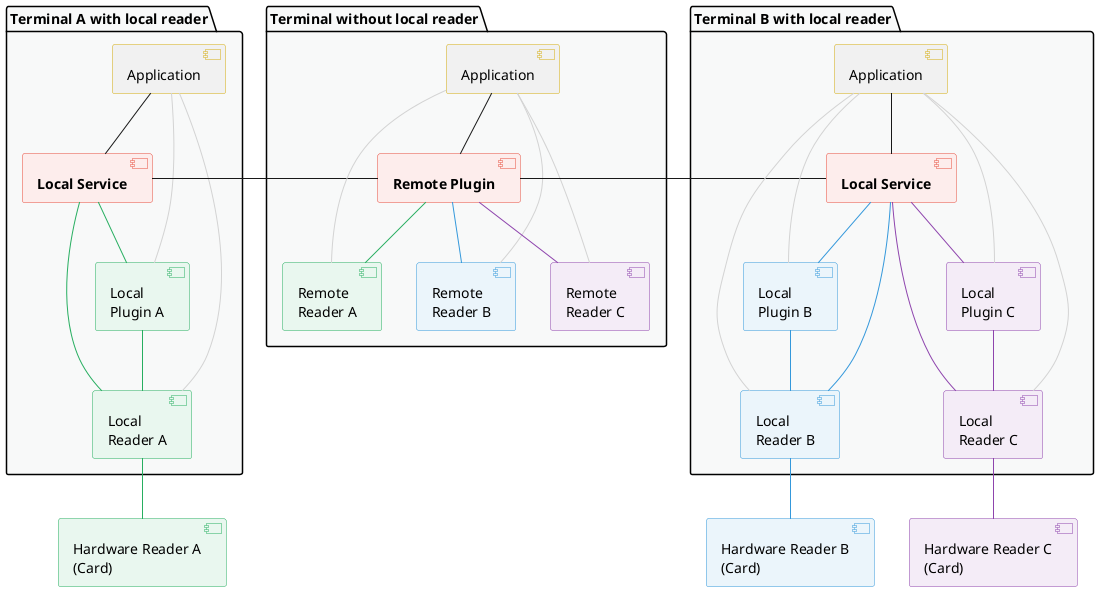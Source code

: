 @startuml

' == THEME ==

'Couleurs issues de : https://htmlcolorcodes.com/fr/tableau-de-couleur/tableau-de-couleur-design-plat/
!define C_GREY1 F8F9F9
!define COLOR_RED E74C3C
!define COLOR_PURPLE 8E44AD
!define COLOR_BLUE 3498DB
!define COLOR_GREEN 27AE60
!define COLOR_GREY 2C3E50
skinparam Shadowing false
skinparam component {
    BorderColor #D4AC0D
    ' Red
    BackgroundColor<<red>> #FDEDEC
    BorderColor<<red>> #E74C3C
    ' Purple
    BackgroundColor<<purple>> #F4ECF7
    BorderColor<<purple>> #8E44AD
    ' blue
    BackgroundColor<<blue>> #EBF5FB
    BorderColor<<blue>> #3498DB
    ' Green
    BackgroundColor<<green>> #E9F7EF
    BorderColor<<green>> #27AE60
    ' Grey
    BackgroundColor<<grey>> #EAECEE
    BorderColor<<grey>> #2C3E50
}
hide <<red>> stereotype
hide <<purple>> stereotype
hide <<blue>> stereotype
hide <<green>> stereotype
hide <<grey>> stereotype

' == CONTENT ==

[Hardware Reader A\n(Card)] as readerA <<green>>
[Hardware Reader B\n(Card)] as readerB <<blue>>
[Hardware Reader C\n(Card)] as readerC <<purple>>
package "Terminal A with local reader" #C_GREY1 {
    [Application] as appA
    [**Local Service**] as localServiceA <<red>>
    [Local\nPlugin A] as localPluginA <<green>>
    [Local\nReader A] as localReaderA <<green>>
}
package "Terminal without local reader" #C_GREY1 {
    [Application] as app
    [**Remote Plugin**] as remotePlugin <<red>>
    [Remote\nReader A] as remoteReaderA <<green>>
    [Remote\nReader B] as remoteReaderB <<blue>>
    [Remote\nReader C] as remoteReaderC <<purple>>
}
package "Terminal B with local reader" #C_GREY1 {
    [Application] as appB
    [**Local Service**] as localServiceB <<red>>
    [Local\nPlugin B] as localPluginB <<blue>>
    [Local\nReader B] as localReaderB <<blue>>
    [Local\nPlugin C] as localPluginC <<purple>>
    [Local\nReader C] as localReaderC <<purple>>
}

'utilisation

appA -- localPluginA #LightGrey
appA -- localReaderA #LightGrey
appA -- localServiceA
localPluginA -- localReaderA #COLOR_GREEN
localServiceA -- localPluginA #COLOR_GREEN
localServiceA -- localReaderA #COLOR_GREEN
localReaderA -- readerA #COLOR_GREEN

localServiceA - remotePlugin

app -- remotePlugin
app -- remoteReaderA #LightGrey
app -- remoteReaderB #LightGrey
app -- remoteReaderC #LightGrey
remotePlugin -- remoteReaderA #COLOR_GREEN
remotePlugin -- remoteReaderB #COLOR_BLUE
remotePlugin -- remoteReaderC #COLOR_PURPLE

remotePlugin - localServiceB

appB -- localPluginB #LightGrey
appB -- localReaderB #LightGrey
appB -- localServiceB
localPluginB -- localReaderB #COLOR_BLUE
localServiceB -- localPluginB #COLOR_BLUE
localServiceB -- localReaderB #COLOR_BLUE
localReaderB -- readerB #COLOR_BLUE

appB -- localPluginC #LightGrey
appB -- localReaderC #LightGrey
localServiceB -- localPluginC #COLOR_PURPLE
localServiceB -- localReaderC #COLOR_PURPLE
localPluginC -- localReaderC #COLOR_PURPLE
localReaderC -- readerC #COLOR_PURPLE

@enduml
